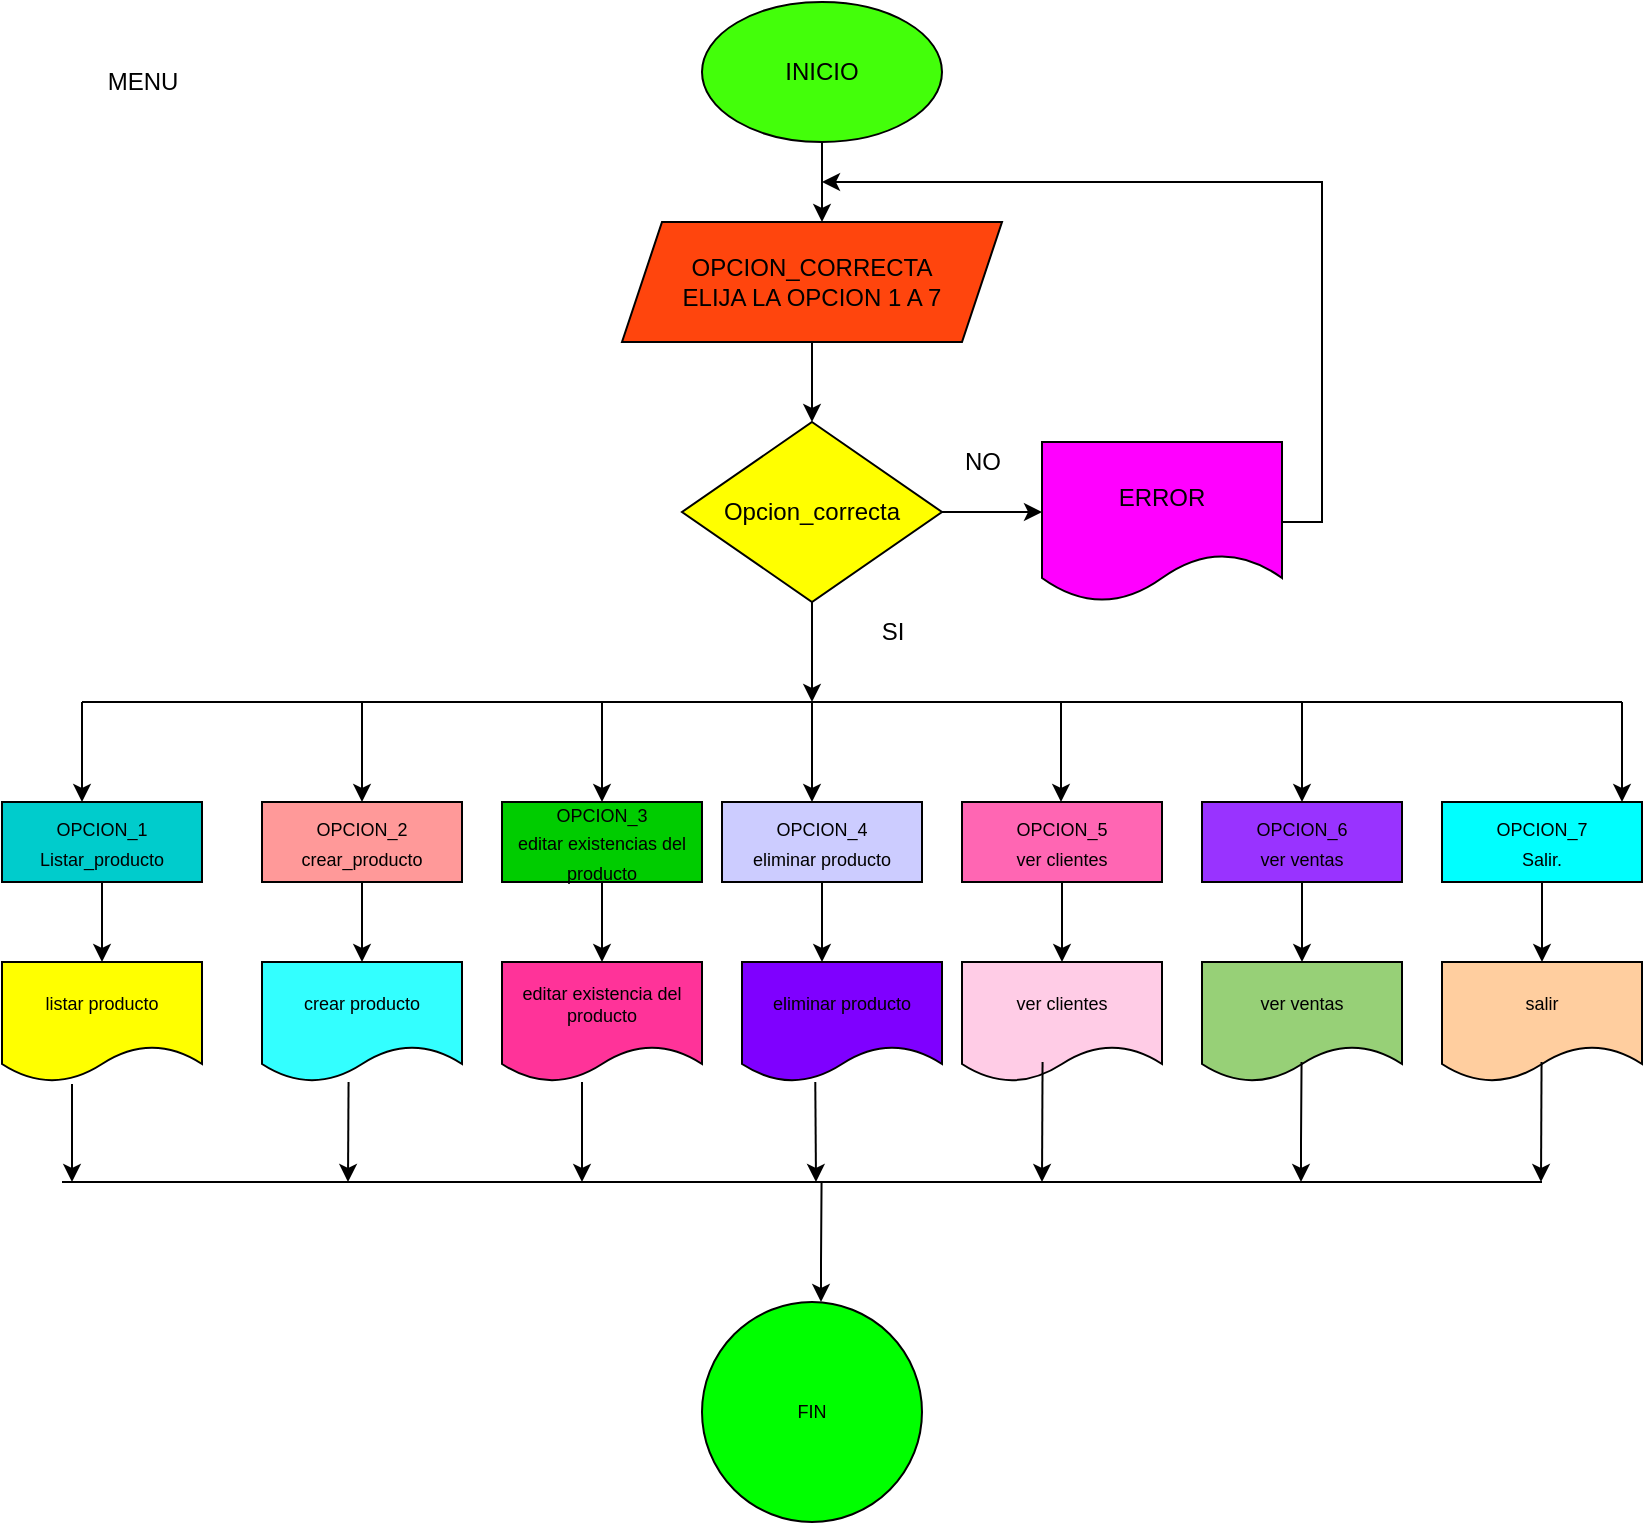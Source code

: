 <mxfile version="20.8.16" type="device" pages="8"><diagram id="LbHlEZBtwH8_RAiGAaqd" name="Página-3"><mxGraphModel dx="1915" dy="516" grid="1" gridSize="10" guides="1" tooltips="1" connect="1" arrows="1" fold="1" page="1" pageScale="1" pageWidth="827" pageHeight="1169" math="0" shadow="0"><root><mxCell id="0"/><mxCell id="1" parent="0"/><mxCell id="P1AT0UrP4-ylRvWypUMH-1" style="edgeStyle=orthogonalEdgeStyle;rounded=0;orthogonalLoop=1;jettySize=auto;html=1;exitX=0.5;exitY=1;exitDx=0;exitDy=0;" parent="1" source="P1AT0UrP4-ylRvWypUMH-2" edge="1"><mxGeometry relative="1" as="geometry"><mxPoint x="390" y="120" as="targetPoint"/></mxGeometry></mxCell><mxCell id="P1AT0UrP4-ylRvWypUMH-2" value="INICIO" style="ellipse;whiteSpace=wrap;html=1;fillColor=#43FF0A;" parent="1" vertex="1"><mxGeometry x="330" y="10" width="120" height="70" as="geometry"/></mxCell><mxCell id="P1AT0UrP4-ylRvWypUMH-3" style="edgeStyle=orthogonalEdgeStyle;rounded=0;orthogonalLoop=1;jettySize=auto;html=1;exitX=0.5;exitY=1;exitDx=0;exitDy=0;" parent="1" source="P1AT0UrP4-ylRvWypUMH-4" edge="1"><mxGeometry relative="1" as="geometry"><mxPoint x="385" y="220" as="targetPoint"/></mxGeometry></mxCell><mxCell id="P1AT0UrP4-ylRvWypUMH-4" value="OPCION_CORRECTA&lt;br&gt;ELIJA LA OPCION 1 A 7" style="shape=parallelogram;perimeter=parallelogramPerimeter;whiteSpace=wrap;html=1;fixedSize=1;fillColor=#FF450D;" parent="1" vertex="1"><mxGeometry x="290" y="120" width="190" height="60" as="geometry"/></mxCell><mxCell id="P1AT0UrP4-ylRvWypUMH-5" style="edgeStyle=orthogonalEdgeStyle;rounded=0;orthogonalLoop=1;jettySize=auto;html=1;exitX=1;exitY=0.5;exitDx=0;exitDy=0;" parent="1" source="P1AT0UrP4-ylRvWypUMH-7" edge="1"><mxGeometry relative="1" as="geometry"><mxPoint x="500" y="265" as="targetPoint"/></mxGeometry></mxCell><mxCell id="P1AT0UrP4-ylRvWypUMH-6" style="edgeStyle=orthogonalEdgeStyle;rounded=0;orthogonalLoop=1;jettySize=auto;html=1;exitX=0.5;exitY=1;exitDx=0;exitDy=0;" parent="1" source="P1AT0UrP4-ylRvWypUMH-7" edge="1"><mxGeometry relative="1" as="geometry"><mxPoint x="385" y="360" as="targetPoint"/></mxGeometry></mxCell><mxCell id="P1AT0UrP4-ylRvWypUMH-7" value="Opcion_correcta" style="rhombus;whiteSpace=wrap;html=1;fillColor=#FFFF00;" parent="1" vertex="1"><mxGeometry x="320" y="220" width="130" height="90" as="geometry"/></mxCell><mxCell id="P1AT0UrP4-ylRvWypUMH-8" value="" style="endArrow=none;html=1;rounded=0;" parent="1" edge="1"><mxGeometry width="50" height="50" relative="1" as="geometry"><mxPoint x="20" y="360" as="sourcePoint"/><mxPoint x="790" y="360" as="targetPoint"/><Array as="points"><mxPoint x="390" y="360"/></Array></mxGeometry></mxCell><mxCell id="P1AT0UrP4-ylRvWypUMH-9" value="NO" style="text;html=1;align=center;verticalAlign=middle;resizable=0;points=[];autosize=1;strokeColor=none;fillColor=none;" parent="1" vertex="1"><mxGeometry x="450" y="225" width="40" height="30" as="geometry"/></mxCell><mxCell id="P1AT0UrP4-ylRvWypUMH-10" value="SI" style="text;html=1;align=center;verticalAlign=middle;resizable=0;points=[];autosize=1;strokeColor=none;fillColor=none;" parent="1" vertex="1"><mxGeometry x="410" y="310" width="30" height="30" as="geometry"/></mxCell><mxCell id="P1AT0UrP4-ylRvWypUMH-11" style="edgeStyle=orthogonalEdgeStyle;rounded=0;orthogonalLoop=1;jettySize=auto;html=1;exitX=1;exitY=0.5;exitDx=0;exitDy=0;fontSize=9;" parent="1" source="P1AT0UrP4-ylRvWypUMH-12" edge="1"><mxGeometry relative="1" as="geometry"><mxPoint x="390" y="100" as="targetPoint"/><Array as="points"><mxPoint x="640" y="270"/><mxPoint x="640" y="100"/><mxPoint x="400" y="100"/></Array></mxGeometry></mxCell><mxCell id="P1AT0UrP4-ylRvWypUMH-12" value="ERROR" style="shape=document;whiteSpace=wrap;html=1;boundedLbl=1;fillColor=#FF00FF;" parent="1" vertex="1"><mxGeometry x="500" y="230" width="120" height="80" as="geometry"/></mxCell><mxCell id="P1AT0UrP4-ylRvWypUMH-13" value="" style="endArrow=classic;html=1;rounded=0;" parent="1" edge="1"><mxGeometry width="50" height="50" relative="1" as="geometry"><mxPoint x="20" y="360" as="sourcePoint"/><mxPoint x="20" y="410" as="targetPoint"/></mxGeometry></mxCell><mxCell id="P1AT0UrP4-ylRvWypUMH-14" value="" style="endArrow=classic;html=1;rounded=0;" parent="1" edge="1"><mxGeometry width="50" height="50" relative="1" as="geometry"><mxPoint x="160" y="360" as="sourcePoint"/><mxPoint x="160" y="410" as="targetPoint"/></mxGeometry></mxCell><mxCell id="P1AT0UrP4-ylRvWypUMH-15" value="" style="endArrow=classic;html=1;rounded=0;" parent="1" edge="1"><mxGeometry width="50" height="50" relative="1" as="geometry"><mxPoint x="280" y="360" as="sourcePoint"/><mxPoint x="280" y="410" as="targetPoint"/></mxGeometry></mxCell><mxCell id="P1AT0UrP4-ylRvWypUMH-16" value="" style="endArrow=classic;html=1;rounded=0;" parent="1" edge="1"><mxGeometry width="50" height="50" relative="1" as="geometry"><mxPoint x="385" y="360" as="sourcePoint"/><mxPoint x="385" y="410" as="targetPoint"/></mxGeometry></mxCell><mxCell id="P1AT0UrP4-ylRvWypUMH-17" value="" style="endArrow=classic;html=1;rounded=0;" parent="1" edge="1"><mxGeometry width="50" height="50" relative="1" as="geometry"><mxPoint x="509.5" y="360" as="sourcePoint"/><mxPoint x="509.5" y="410" as="targetPoint"/></mxGeometry></mxCell><mxCell id="P1AT0UrP4-ylRvWypUMH-18" value="" style="endArrow=classic;html=1;rounded=0;" parent="1" target="P1AT0UrP4-ylRvWypUMH-20" edge="1"><mxGeometry width="50" height="50" relative="1" as="geometry"><mxPoint x="630" y="360" as="sourcePoint"/><mxPoint x="680" y="410" as="targetPoint"/></mxGeometry></mxCell><mxCell id="P1AT0UrP4-ylRvWypUMH-19" style="edgeStyle=orthogonalEdgeStyle;rounded=0;orthogonalLoop=1;jettySize=auto;html=1;exitX=0.5;exitY=1;exitDx=0;exitDy=0;" parent="1" source="P1AT0UrP4-ylRvWypUMH-20" edge="1"><mxGeometry relative="1" as="geometry"><mxPoint x="630" y="490" as="targetPoint"/></mxGeometry></mxCell><mxCell id="P1AT0UrP4-ylRvWypUMH-20" value="&lt;font style=&quot;font-size: 9px;&quot;&gt;OPCION_6&lt;br&gt;ver ventas&lt;/font&gt;" style="rounded=0;whiteSpace=wrap;html=1;fillColor=#9933FF;" parent="1" vertex="1"><mxGeometry x="580" y="410" width="100" height="40" as="geometry"/></mxCell><mxCell id="P1AT0UrP4-ylRvWypUMH-21" style="edgeStyle=orthogonalEdgeStyle;rounded=0;orthogonalLoop=1;jettySize=auto;html=1;exitX=0.5;exitY=1;exitDx=0;exitDy=0;fontSize=9;" parent="1" source="P1AT0UrP4-ylRvWypUMH-22" edge="1"><mxGeometry relative="1" as="geometry"><mxPoint x="510" y="490" as="targetPoint"/></mxGeometry></mxCell><mxCell id="P1AT0UrP4-ylRvWypUMH-22" value="&lt;font style=&quot;font-size: 9px;&quot;&gt;OPCION_5&lt;br&gt;ver clientes&lt;/font&gt;" style="rounded=0;whiteSpace=wrap;html=1;fillColor=#FF66B3;" parent="1" vertex="1"><mxGeometry x="460" y="410" width="100" height="40" as="geometry"/></mxCell><mxCell id="P1AT0UrP4-ylRvWypUMH-23" style="edgeStyle=orthogonalEdgeStyle;rounded=0;orthogonalLoop=1;jettySize=auto;html=1;exitX=0.5;exitY=1;exitDx=0;exitDy=0;" parent="1" source="P1AT0UrP4-ylRvWypUMH-24" edge="1"><mxGeometry relative="1" as="geometry"><mxPoint x="390" y="490" as="targetPoint"/></mxGeometry></mxCell><mxCell id="P1AT0UrP4-ylRvWypUMH-24" value="&lt;font style=&quot;font-size: 9px;&quot;&gt;OPCION_4&lt;br&gt;eliminar producto&lt;/font&gt;" style="rounded=0;whiteSpace=wrap;html=1;fillColor=#CCCCFF;" parent="1" vertex="1"><mxGeometry x="340" y="410" width="100" height="40" as="geometry"/></mxCell><mxCell id="P1AT0UrP4-ylRvWypUMH-25" style="edgeStyle=orthogonalEdgeStyle;rounded=0;orthogonalLoop=1;jettySize=auto;html=1;exitX=0.5;exitY=1;exitDx=0;exitDy=0;fontSize=9;" parent="1" source="P1AT0UrP4-ylRvWypUMH-26" edge="1"><mxGeometry relative="1" as="geometry"><mxPoint x="280" y="490" as="targetPoint"/></mxGeometry></mxCell><mxCell id="P1AT0UrP4-ylRvWypUMH-26" value="&lt;font style=&quot;font-size: 9px;&quot;&gt;OPCION_3&lt;br&gt;editar existencias del producto&lt;br&gt;&lt;/font&gt;" style="rounded=0;whiteSpace=wrap;html=1;fillColor=#00CC00;" parent="1" vertex="1"><mxGeometry x="230" y="410" width="100" height="40" as="geometry"/></mxCell><mxCell id="P1AT0UrP4-ylRvWypUMH-27" style="edgeStyle=orthogonalEdgeStyle;rounded=0;orthogonalLoop=1;jettySize=auto;html=1;exitX=0.5;exitY=1;exitDx=0;exitDy=0;fontSize=9;" parent="1" source="P1AT0UrP4-ylRvWypUMH-28" edge="1"><mxGeometry relative="1" as="geometry"><mxPoint x="160" y="490" as="targetPoint"/></mxGeometry></mxCell><mxCell id="P1AT0UrP4-ylRvWypUMH-28" value="&lt;font style=&quot;font-size: 9px;&quot;&gt;OPCION_2&lt;br&gt;crear_producto&lt;/font&gt;" style="rounded=0;whiteSpace=wrap;html=1;fillColor=#FF9999;" parent="1" vertex="1"><mxGeometry x="110" y="410" width="100" height="40" as="geometry"/></mxCell><mxCell id="P1AT0UrP4-ylRvWypUMH-29" style="edgeStyle=orthogonalEdgeStyle;rounded=0;orthogonalLoop=1;jettySize=auto;html=1;exitX=0.5;exitY=1;exitDx=0;exitDy=0;fontSize=9;" parent="1" source="P1AT0UrP4-ylRvWypUMH-30" edge="1"><mxGeometry relative="1" as="geometry"><mxPoint x="30" y="490" as="targetPoint"/></mxGeometry></mxCell><mxCell id="P1AT0UrP4-ylRvWypUMH-30" value="&lt;font style=&quot;font-size: 9px;&quot;&gt;OPCION_1&lt;br&gt;Listar_producto&lt;/font&gt;" style="rounded=0;whiteSpace=wrap;html=1;fillColor=#00CCCC;" parent="1" vertex="1"><mxGeometry x="-20" y="410" width="100" height="40" as="geometry"/></mxCell><mxCell id="P1AT0UrP4-ylRvWypUMH-31" value="" style="endArrow=classic;html=1;rounded=0;" parent="1" edge="1"><mxGeometry width="50" height="50" relative="1" as="geometry"><mxPoint x="790" y="360" as="sourcePoint"/><mxPoint x="790" y="410" as="targetPoint"/></mxGeometry></mxCell><mxCell id="P1AT0UrP4-ylRvWypUMH-32" style="edgeStyle=orthogonalEdgeStyle;rounded=0;orthogonalLoop=1;jettySize=auto;html=1;exitX=0.5;exitY=1;exitDx=0;exitDy=0;fontSize=9;" parent="1" source="P1AT0UrP4-ylRvWypUMH-33" edge="1"><mxGeometry relative="1" as="geometry"><mxPoint x="750" y="490" as="targetPoint"/></mxGeometry></mxCell><mxCell id="P1AT0UrP4-ylRvWypUMH-33" value="&lt;font style=&quot;font-size: 9px;&quot;&gt;OPCION_7&lt;br&gt;Salir.&lt;br&gt;&lt;/font&gt;" style="rounded=0;whiteSpace=wrap;html=1;fillColor=#00FFFF;" parent="1" vertex="1"><mxGeometry x="700" y="410" width="100" height="40" as="geometry"/></mxCell><mxCell id="P1AT0UrP4-ylRvWypUMH-34" value="listar producto" style="shape=document;whiteSpace=wrap;html=1;boundedLbl=1;fontSize=9;fillColor=#FFFF00;" parent="1" vertex="1"><mxGeometry x="-20" y="490" width="100" height="60" as="geometry"/></mxCell><mxCell id="P1AT0UrP4-ylRvWypUMH-35" value="editar existencia del producto" style="shape=document;whiteSpace=wrap;html=1;boundedLbl=1;fontSize=9;fillColor=#FF3399;" parent="1" vertex="1"><mxGeometry x="230" y="490" width="100" height="60" as="geometry"/></mxCell><mxCell id="P1AT0UrP4-ylRvWypUMH-36" value="eliminar producto" style="shape=document;whiteSpace=wrap;html=1;boundedLbl=1;fontSize=9;fillColor=#7F00FF;" parent="1" vertex="1"><mxGeometry x="350" y="490" width="100" height="60" as="geometry"/></mxCell><mxCell id="P1AT0UrP4-ylRvWypUMH-37" value="ver clientes" style="shape=document;whiteSpace=wrap;html=1;boundedLbl=1;fontSize=9;fillColor=#FFCCE6;" parent="1" vertex="1"><mxGeometry x="460" y="490" width="100" height="60" as="geometry"/></mxCell><mxCell id="P1AT0UrP4-ylRvWypUMH-38" value="ver ventas" style="shape=document;whiteSpace=wrap;html=1;boundedLbl=1;fontSize=9;fillColor=#97D077;" parent="1" vertex="1"><mxGeometry x="580" y="490" width="100" height="60" as="geometry"/></mxCell><mxCell id="P1AT0UrP4-ylRvWypUMH-39" value="salir" style="shape=document;whiteSpace=wrap;html=1;boundedLbl=1;fontSize=9;fillColor=#FFCE9F;" parent="1" vertex="1"><mxGeometry x="700" y="490" width="100" height="60" as="geometry"/></mxCell><mxCell id="P1AT0UrP4-ylRvWypUMH-40" value="crear producto" style="shape=document;whiteSpace=wrap;html=1;boundedLbl=1;fontSize=9;fillColor=#33FFFF;" parent="1" vertex="1"><mxGeometry x="110" y="490" width="100" height="60" as="geometry"/></mxCell><mxCell id="P1AT0UrP4-ylRvWypUMH-41" value="FIN" style="ellipse;whiteSpace=wrap;html=1;aspect=fixed;fontSize=9;fillColor=#00FF00;" parent="1" vertex="1"><mxGeometry x="330" y="660" width="110" height="110" as="geometry"/></mxCell><mxCell id="P1AT0UrP4-ylRvWypUMH-42" value="" style="endArrow=classic;html=1;rounded=0;fontSize=9;exitX=0.35;exitY=1.017;exitDx=0;exitDy=0;exitPerimeter=0;" parent="1" source="P1AT0UrP4-ylRvWypUMH-34" edge="1"><mxGeometry width="50" height="50" relative="1" as="geometry"><mxPoint x="20" y="560" as="sourcePoint"/><mxPoint x="15" y="600" as="targetPoint"/></mxGeometry></mxCell><mxCell id="P1AT0UrP4-ylRvWypUMH-43" value="" style="endArrow=classic;html=1;rounded=0;fontSize=9;exitX=0.35;exitY=1.017;exitDx=0;exitDy=0;exitPerimeter=0;" parent="1" edge="1"><mxGeometry width="50" height="50" relative="1" as="geometry"><mxPoint x="153.28" y="550" as="sourcePoint"/><mxPoint x="153" y="600" as="targetPoint"/></mxGeometry></mxCell><mxCell id="P1AT0UrP4-ylRvWypUMH-44" value="" style="endArrow=classic;html=1;rounded=0;fontSize=9;exitX=0.35;exitY=1.017;exitDx=0;exitDy=0;exitPerimeter=0;" parent="1" edge="1"><mxGeometry width="50" height="50" relative="1" as="geometry"><mxPoint x="270" y="550" as="sourcePoint"/><mxPoint x="270" y="600" as="targetPoint"/></mxGeometry></mxCell><mxCell id="P1AT0UrP4-ylRvWypUMH-45" value="" style="endArrow=classic;html=1;rounded=0;fontSize=9;exitX=0.35;exitY=1.017;exitDx=0;exitDy=0;exitPerimeter=0;" parent="1" edge="1"><mxGeometry width="50" height="50" relative="1" as="geometry"><mxPoint x="386.64" y="550" as="sourcePoint"/><mxPoint x="387" y="600" as="targetPoint"/></mxGeometry></mxCell><mxCell id="P1AT0UrP4-ylRvWypUMH-46" value="" style="endArrow=classic;html=1;rounded=0;fontSize=9;exitX=0.35;exitY=1.017;exitDx=0;exitDy=0;exitPerimeter=0;" parent="1" edge="1"><mxGeometry width="50" height="50" relative="1" as="geometry"><mxPoint x="500.28" y="540" as="sourcePoint"/><mxPoint x="500" y="600" as="targetPoint"/></mxGeometry></mxCell><mxCell id="P1AT0UrP4-ylRvWypUMH-47" value="" style="endArrow=classic;html=1;rounded=0;fontSize=9;exitX=0.35;exitY=1.017;exitDx=0;exitDy=0;exitPerimeter=0;" parent="1" edge="1"><mxGeometry width="50" height="50" relative="1" as="geometry"><mxPoint x="629.78" y="540" as="sourcePoint"/><mxPoint x="629.5" y="600" as="targetPoint"/><Array as="points"><mxPoint x="629.5" y="580"/></Array></mxGeometry></mxCell><mxCell id="P1AT0UrP4-ylRvWypUMH-48" value="" style="endArrow=classic;html=1;rounded=0;fontSize=9;exitX=0.35;exitY=1.017;exitDx=0;exitDy=0;exitPerimeter=0;" parent="1" edge="1"><mxGeometry width="50" height="50" relative="1" as="geometry"><mxPoint x="749.78" y="540" as="sourcePoint"/><mxPoint x="749.5" y="600" as="targetPoint"/></mxGeometry></mxCell><mxCell id="P1AT0UrP4-ylRvWypUMH-49" value="" style="endArrow=none;html=1;rounded=0;fontSize=9;" parent="1" edge="1"><mxGeometry width="50" height="50" relative="1" as="geometry"><mxPoint x="10" y="600" as="sourcePoint"/><mxPoint x="750" y="600" as="targetPoint"/></mxGeometry></mxCell><mxCell id="P1AT0UrP4-ylRvWypUMH-50" value="" style="endArrow=classic;html=1;rounded=0;fontSize=9;exitX=0.35;exitY=1.017;exitDx=0;exitDy=0;exitPerimeter=0;" parent="1" edge="1"><mxGeometry width="50" height="50" relative="1" as="geometry"><mxPoint x="389.78" y="600" as="sourcePoint"/><mxPoint x="389.5" y="660" as="targetPoint"/><Array as="points"><mxPoint x="389.5" y="640"/></Array></mxGeometry></mxCell><mxCell id="V0jxSIjXAsdDGU7VMSTZ-1" value="MENU" style="text;html=1;align=center;verticalAlign=middle;resizable=0;points=[];autosize=1;strokeColor=none;fillColor=none;" parent="1" vertex="1"><mxGeometry x="20" y="35" width="60" height="30" as="geometry"/></mxCell></root></mxGraphModel></diagram><diagram id="8XzjMgHBUEGSvEyw0bgQ" name="Página-2"><mxGraphModel dx="1088" dy="516" grid="1" gridSize="10" guides="1" tooltips="1" connect="1" arrows="1" fold="1" page="1" pageScale="1" pageWidth="827" pageHeight="1169" math="0" shadow="0"><root><mxCell id="0"/><mxCell id="1" parent="0"/><mxCell id="38AvfxZDWDHAdpSG2fb8-1" style="edgeStyle=orthogonalEdgeStyle;rounded=0;orthogonalLoop=1;jettySize=auto;html=1;exitX=0.5;exitY=1;exitDx=0;exitDy=0;entryX=0.5;entryY=0;entryDx=0;entryDy=0;" parent="1" source="38AvfxZDWDHAdpSG2fb8-2" target="38AvfxZDWDHAdpSG2fb8-4" edge="1"><mxGeometry relative="1" as="geometry"/></mxCell><mxCell id="38AvfxZDWDHAdpSG2fb8-2" value="INICIAR" style="ellipse;whiteSpace=wrap;html=1;fillColor=#B5739D;" parent="1" vertex="1"><mxGeometry x="340" y="40" width="120" height="80" as="geometry"/></mxCell><mxCell id="38AvfxZDWDHAdpSG2fb8-3" style="edgeStyle=orthogonalEdgeStyle;rounded=0;orthogonalLoop=1;jettySize=auto;html=1;exitX=0.5;exitY=1;exitDx=0;exitDy=0;entryX=0.5;entryY=0;entryDx=0;entryDy=0;" parent="1" source="38AvfxZDWDHAdpSG2fb8-4" target="38AvfxZDWDHAdpSG2fb8-7" edge="1"><mxGeometry relative="1" as="geometry"/></mxCell><mxCell id="38AvfxZDWDHAdpSG2fb8-4" value="OPCION 1" style="rounded=0;whiteSpace=wrap;html=1;fillColor=#FFFF00;" parent="1" vertex="1"><mxGeometry x="340" y="160" width="120" height="60" as="geometry"/></mxCell><mxCell id="38AvfxZDWDHAdpSG2fb8-5" style="edgeStyle=orthogonalEdgeStyle;rounded=0;orthogonalLoop=1;jettySize=auto;html=1;exitX=0.5;exitY=1;exitDx=0;exitDy=0;entryX=0.5;entryY=0;entryDx=0;entryDy=0;" parent="1" source="38AvfxZDWDHAdpSG2fb8-7" target="38AvfxZDWDHAdpSG2fb8-8" edge="1"><mxGeometry relative="1" as="geometry"/></mxCell><mxCell id="38AvfxZDWDHAdpSG2fb8-6" style="edgeStyle=orthogonalEdgeStyle;rounded=0;orthogonalLoop=1;jettySize=auto;html=1;exitX=1;exitY=0.5;exitDx=0;exitDy=0;entryX=0;entryY=0.5;entryDx=0;entryDy=0;" parent="1" source="38AvfxZDWDHAdpSG2fb8-7" target="38AvfxZDWDHAdpSG2fb8-10" edge="1"><mxGeometry relative="1" as="geometry"/></mxCell><mxCell id="38AvfxZDWDHAdpSG2fb8-7" value="LISTAR PRODUCTO&lt;br&gt;" style="rhombus;whiteSpace=wrap;html=1;fillColor=#FFCCCC;" parent="1" vertex="1"><mxGeometry x="341" y="250" width="120" height="100" as="geometry"/></mxCell><mxCell id="38AvfxZDWDHAdpSG2fb8-8" value="MUESTRA LOS PRODUCTOS" style="shape=document;whiteSpace=wrap;html=1;boundedLbl=1;fillColor=#00FF00;" parent="1" vertex="1"><mxGeometry x="340" y="380" width="120" height="80" as="geometry"/></mxCell><mxCell id="38AvfxZDWDHAdpSG2fb8-9" style="edgeStyle=orthogonalEdgeStyle;rounded=0;orthogonalLoop=1;jettySize=auto;html=1;exitX=0.5;exitY=0;exitDx=0;exitDy=0;" parent="1" source="38AvfxZDWDHAdpSG2fb8-10" edge="1"><mxGeometry relative="1" as="geometry"><mxPoint x="400" y="140" as="targetPoint"/><Array as="points"><mxPoint x="560" y="140"/></Array></mxGeometry></mxCell><mxCell id="38AvfxZDWDHAdpSG2fb8-10" value="NO HAY PRODUCTOS" style="shape=document;whiteSpace=wrap;html=1;boundedLbl=1;fillColor=#00FFFF;" parent="1" vertex="1"><mxGeometry x="500" y="260" width="120" height="80" as="geometry"/></mxCell><mxCell id="38AvfxZDWDHAdpSG2fb8-11" value="FIN" style="ellipse;whiteSpace=wrap;html=1;fillColor=#66FF66;" parent="1" vertex="1"><mxGeometry x="340" y="504.5" width="120" height="80" as="geometry"/></mxCell><mxCell id="38AvfxZDWDHAdpSG2fb8-12" value="" style="endArrow=classic;html=1;rounded=0;" parent="1" target="38AvfxZDWDHAdpSG2fb8-11" edge="1"><mxGeometry width="50" height="50" relative="1" as="geometry"><mxPoint x="400" y="450" as="sourcePoint"/><mxPoint x="439" y="440" as="targetPoint"/></mxGeometry></mxCell><mxCell id="38AvfxZDWDHAdpSG2fb8-13" value="NO" style="text;html=1;align=center;verticalAlign=middle;resizable=0;points=[];autosize=1;strokeColor=none;fillColor=none;" parent="1" vertex="1"><mxGeometry x="455" y="260" width="40" height="30" as="geometry"/></mxCell><mxCell id="38AvfxZDWDHAdpSG2fb8-14" value="SI" style="text;html=1;align=center;verticalAlign=middle;resizable=0;points=[];autosize=1;strokeColor=none;fillColor=none;" parent="1" vertex="1"><mxGeometry x="424" y="340" width="30" height="30" as="geometry"/></mxCell><mxCell id="dT2OUfkdyeaSWbXKkNiF-1" value="OPCION 1&amp;nbsp;&lt;br&gt;LISTAR PRODUCTOS" style="text;html=1;align=center;verticalAlign=middle;resizable=0;points=[];autosize=1;strokeColor=none;fillColor=none;" vertex="1" parent="1"><mxGeometry x="90" y="10" width="140" height="40" as="geometry"/></mxCell></root></mxGraphModel></diagram><diagram id="TLSMRet5YAh28NN0jpz-" name="Página-6"><mxGraphModel dx="1088" dy="1685" grid="1" gridSize="10" guides="1" tooltips="1" connect="1" arrows="1" fold="1" page="1" pageScale="1" pageWidth="827" pageHeight="1169" math="0" shadow="0"><root><mxCell id="0"/><mxCell id="1" parent="0"/><mxCell id="rgHg1csQ-oY1FeP_QNFO-1" style="edgeStyle=orthogonalEdgeStyle;rounded=0;orthogonalLoop=1;jettySize=auto;html=1;exitX=0.5;exitY=1;exitDx=0;exitDy=0;" parent="1" source="rgHg1csQ-oY1FeP_QNFO-2" target="rgHg1csQ-oY1FeP_QNFO-4" edge="1"><mxGeometry relative="1" as="geometry"/></mxCell><mxCell id="rgHg1csQ-oY1FeP_QNFO-2" value="INICIAR" style="ellipse;whiteSpace=wrap;html=1;fillColor=#57FF36;" parent="1" vertex="1"><mxGeometry x="350" y="40" width="120" height="80" as="geometry"/></mxCell><mxCell id="rgHg1csQ-oY1FeP_QNFO-3" value="" style="edgeStyle=orthogonalEdgeStyle;rounded=0;orthogonalLoop=1;jettySize=auto;html=1;" parent="1" source="rgHg1csQ-oY1FeP_QNFO-4" target="rgHg1csQ-oY1FeP_QNFO-7" edge="1"><mxGeometry relative="1" as="geometry"/></mxCell><mxCell id="rgHg1csQ-oY1FeP_QNFO-4" value="VARIABLES&lt;br&gt;(Nombre producto, id)" style="rounded=0;whiteSpace=wrap;html=1;fillColor=#CCCC00;" parent="1" vertex="1"><mxGeometry x="350" y="160" width="120" height="60" as="geometry"/></mxCell><mxCell id="rgHg1csQ-oY1FeP_QNFO-5" style="edgeStyle=orthogonalEdgeStyle;rounded=0;orthogonalLoop=1;jettySize=auto;html=1;exitX=0.5;exitY=1;exitDx=0;exitDy=0;entryX=0.5;entryY=0;entryDx=0;entryDy=0;" parent="1" source="rgHg1csQ-oY1FeP_QNFO-7" target="rgHg1csQ-oY1FeP_QNFO-9" edge="1"><mxGeometry relative="1" as="geometry"/></mxCell><mxCell id="rgHg1csQ-oY1FeP_QNFO-6" value="" style="edgeStyle=orthogonalEdgeStyle;rounded=0;orthogonalLoop=1;jettySize=auto;html=1;" parent="1" source="rgHg1csQ-oY1FeP_QNFO-7" target="rgHg1csQ-oY1FeP_QNFO-9" edge="1"><mxGeometry relative="1" as="geometry"/></mxCell><mxCell id="rgHg1csQ-oY1FeP_QNFO-7" value="ingresar&lt;br&gt;(nombre product, id)" style="rounded=0;whiteSpace=wrap;html=1;fillColor=#FFFF33;" parent="1" vertex="1"><mxGeometry x="350" y="250" width="120" height="60" as="geometry"/></mxCell><mxCell id="rgHg1csQ-oY1FeP_QNFO-8" style="edgeStyle=orthogonalEdgeStyle;rounded=0;orthogonalLoop=1;jettySize=auto;html=1;exitX=0.5;exitY=1;exitDx=0;exitDy=0;" parent="1" source="rgHg1csQ-oY1FeP_QNFO-9" target="rgHg1csQ-oY1FeP_QNFO-12" edge="1"><mxGeometry relative="1" as="geometry"/></mxCell><mxCell id="rgHg1csQ-oY1FeP_QNFO-9" value="crear&amp;nbsp;&lt;br&gt;(nombre producto, id)" style="rounded=0;whiteSpace=wrap;html=1;fillColor=#00CCCC;" parent="1" vertex="1"><mxGeometry x="350" y="340" width="120" height="60" as="geometry"/></mxCell><mxCell id="rgHg1csQ-oY1FeP_QNFO-10" style="edgeStyle=orthogonalEdgeStyle;rounded=0;orthogonalLoop=1;jettySize=auto;html=1;exitX=1;exitY=0.5;exitDx=0;exitDy=0;entryX=0;entryY=0.5;entryDx=0;entryDy=0;" parent="1" source="rgHg1csQ-oY1FeP_QNFO-12" target="rgHg1csQ-oY1FeP_QNFO-13" edge="1"><mxGeometry relative="1" as="geometry"/></mxCell><mxCell id="rgHg1csQ-oY1FeP_QNFO-11" style="edgeStyle=orthogonalEdgeStyle;rounded=0;orthogonalLoop=1;jettySize=auto;html=1;exitX=0.5;exitY=1;exitDx=0;exitDy=0;" parent="1" source="rgHg1csQ-oY1FeP_QNFO-12" target="rgHg1csQ-oY1FeP_QNFO-14" edge="1"><mxGeometry relative="1" as="geometry"/></mxCell><mxCell id="rgHg1csQ-oY1FeP_QNFO-12" value="crear&lt;br&gt;tiene todod los datos&amp;nbsp;" style="rhombus;whiteSpace=wrap;html=1;fillColor=#6666FF;" parent="1" vertex="1"><mxGeometry x="360" y="430" width="100" height="90" as="geometry"/></mxCell><mxCell id="rgHg1csQ-oY1FeP_QNFO-13" value="OCURRIO UN ERROR" style="shape=document;whiteSpace=wrap;html=1;boundedLbl=1;fillColor=#FF6666;" parent="1" vertex="1"><mxGeometry x="510" y="435" width="120" height="80" as="geometry"/></mxCell><mxCell id="rgHg1csQ-oY1FeP_QNFO-14" value="Guardado correctamente" style="shape=document;whiteSpace=wrap;html=1;boundedLbl=1;fillColor=#FF0080;" parent="1" vertex="1"><mxGeometry x="350" y="550" width="120" height="80" as="geometry"/></mxCell><mxCell id="rgHg1csQ-oY1FeP_QNFO-15" value="FIN" style="ellipse;whiteSpace=wrap;html=1;fillColor=#FFFF00;" parent="1" vertex="1"><mxGeometry x="360" y="770" width="120" height="80" as="geometry"/></mxCell><mxCell id="rgHg1csQ-oY1FeP_QNFO-16" value="NO" style="text;html=1;align=center;verticalAlign=middle;resizable=0;points=[];autosize=1;strokeColor=none;fillColor=none;" parent="1" vertex="1"><mxGeometry x="455" y="435" width="40" height="30" as="geometry"/></mxCell><mxCell id="rgHg1csQ-oY1FeP_QNFO-17" value="SI" style="text;html=1;align=center;verticalAlign=middle;resizable=0;points=[];autosize=1;strokeColor=none;fillColor=none;" parent="1" vertex="1"><mxGeometry x="425" y="515" width="30" height="30" as="geometry"/></mxCell><mxCell id="rgHg1csQ-oY1FeP_QNFO-18" value="" style="endArrow=classic;html=1;rounded=0;exitX=0.5;exitY=0.75;exitDx=0;exitDy=0;exitPerimeter=0;" parent="1" source="rgHg1csQ-oY1FeP_QNFO-14" edge="1"><mxGeometry width="50" height="50" relative="1" as="geometry"><mxPoint x="390" y="760" as="sourcePoint"/><mxPoint x="410" y="670" as="targetPoint"/></mxGeometry></mxCell><mxCell id="rgHg1csQ-oY1FeP_QNFO-19" value="" style="endArrow=none;html=1;rounded=0;" parent="1" edge="1"><mxGeometry width="50" height="50" relative="1" as="geometry"><mxPoint x="200" y="670" as="sourcePoint"/><mxPoint x="580" y="670" as="targetPoint"/></mxGeometry></mxCell><mxCell id="rgHg1csQ-oY1FeP_QNFO-20" style="edgeStyle=orthogonalEdgeStyle;rounded=0;orthogonalLoop=1;jettySize=auto;html=1;exitX=0.5;exitY=0;exitDx=0;exitDy=0;" parent="1" source="rgHg1csQ-oY1FeP_QNFO-21" edge="1"><mxGeometry relative="1" as="geometry"><mxPoint x="200" y="670" as="targetPoint"/></mxGeometry></mxCell><mxCell id="rgHg1csQ-oY1FeP_QNFO-21" value="regresar a inicio" style="rounded=0;whiteSpace=wrap;html=1;fillColor=#FFE6CC;" parent="1" vertex="1"><mxGeometry x="140" y="700" width="120" height="60" as="geometry"/></mxCell><mxCell id="rgHg1csQ-oY1FeP_QNFO-22" value="" style="endArrow=none;html=1;rounded=0;" parent="1" edge="1"><mxGeometry width="50" height="50" relative="1" as="geometry"><mxPoint x="200" y="670" as="sourcePoint"/><mxPoint x="200" y="140" as="targetPoint"/></mxGeometry></mxCell><mxCell id="rgHg1csQ-oY1FeP_QNFO-23" value="" style="endArrow=classic;html=1;rounded=0;" parent="1" edge="1"><mxGeometry width="50" height="50" relative="1" as="geometry"><mxPoint x="200" y="140" as="sourcePoint"/><mxPoint x="410" y="140" as="targetPoint"/></mxGeometry></mxCell><mxCell id="rgHg1csQ-oY1FeP_QNFO-24" value="" style="endArrow=none;html=1;rounded=0;" parent="1" edge="1"><mxGeometry width="50" height="50" relative="1" as="geometry"><mxPoint x="580" y="800" as="sourcePoint"/><mxPoint x="580" y="670" as="targetPoint"/></mxGeometry></mxCell><mxCell id="rgHg1csQ-oY1FeP_QNFO-25" value="" style="endArrow=classic;html=1;rounded=0;entryX=1.017;entryY=0.388;entryDx=0;entryDy=0;entryPerimeter=0;" parent="1" target="rgHg1csQ-oY1FeP_QNFO-15" edge="1"><mxGeometry width="50" height="50" relative="1" as="geometry"><mxPoint x="580" y="800" as="sourcePoint"/><mxPoint x="630" y="750" as="targetPoint"/><Array as="points"/></mxGeometry></mxCell><mxCell id="FKhro0mjUHh-xFqCzhXj-1" value="OPCION 2&amp;nbsp;&lt;br&gt;CREAR PRODUCTO" style="text;html=1;align=center;verticalAlign=middle;resizable=0;points=[];autosize=1;strokeColor=none;fillColor=none;" vertex="1" parent="1"><mxGeometry x="20" y="-10" width="140" height="40" as="geometry"/></mxCell></root></mxGraphModel></diagram><diagram id="h1LJq2p1YY24vCk4D6YY" name="Página-5"><mxGraphModel dx="1915" dy="516" grid="1" gridSize="10" guides="1" tooltips="1" connect="1" arrows="1" fold="1" page="1" pageScale="1" pageWidth="827" pageHeight="1169" math="0" shadow="0"><root><mxCell id="0"/><mxCell id="1" parent="0"/><mxCell id="qZrzjhzRgvaTks4OILYH-1" style="edgeStyle=orthogonalEdgeStyle;rounded=0;orthogonalLoop=1;jettySize=auto;html=1;exitX=0.5;exitY=1;exitDx=0;exitDy=0;" parent="1" source="qZrzjhzRgvaTks4OILYH-2" target="qZrzjhzRgvaTks4OILYH-4" edge="1"><mxGeometry relative="1" as="geometry"/></mxCell><mxCell id="qZrzjhzRgvaTks4OILYH-2" value="INICIO" style="ellipse;whiteSpace=wrap;html=1;fillColor=#FF99CC;" parent="1" vertex="1"><mxGeometry x="360" y="30" width="120" height="80" as="geometry"/></mxCell><mxCell id="qZrzjhzRgvaTks4OILYH-3" style="edgeStyle=orthogonalEdgeStyle;rounded=0;orthogonalLoop=1;jettySize=auto;html=1;exitX=0.5;exitY=1;exitDx=0;exitDy=0;entryX=0.5;entryY=0;entryDx=0;entryDy=0;" parent="1" source="qZrzjhzRgvaTks4OILYH-4" target="qZrzjhzRgvaTks4OILYH-6" edge="1"><mxGeometry relative="1" as="geometry"/></mxCell><mxCell id="qZrzjhzRgvaTks4OILYH-4" value="OPCION 3" style="rounded=0;whiteSpace=wrap;html=1;fillColor=#FFFF66;" parent="1" vertex="1"><mxGeometry x="360" y="140" width="120" height="60" as="geometry"/></mxCell><mxCell id="qZrzjhzRgvaTks4OILYH-5" style="edgeStyle=orthogonalEdgeStyle;rounded=0;orthogonalLoop=1;jettySize=auto;html=1;exitX=0.5;exitY=1;exitDx=0;exitDy=0;" parent="1" source="qZrzjhzRgvaTks4OILYH-6" target="qZrzjhzRgvaTks4OILYH-9" edge="1"><mxGeometry relative="1" as="geometry"/></mxCell><mxCell id="qZrzjhzRgvaTks4OILYH-6" value="seleccione el producto a editar" style="rounded=0;whiteSpace=wrap;html=1;fillColor=#00CCCC;" parent="1" vertex="1"><mxGeometry x="360" y="220" width="120" height="60" as="geometry"/></mxCell><mxCell id="qZrzjhzRgvaTks4OILYH-7" style="edgeStyle=orthogonalEdgeStyle;rounded=0;orthogonalLoop=1;jettySize=auto;html=1;exitX=1;exitY=0.5;exitDx=0;exitDy=0;entryX=-0.017;entryY=0.338;entryDx=0;entryDy=0;entryPerimeter=0;" parent="1" source="qZrzjhzRgvaTks4OILYH-9" target="qZrzjhzRgvaTks4OILYH-11" edge="1"><mxGeometry relative="1" as="geometry"><mxPoint x="510" y="355" as="targetPoint"/></mxGeometry></mxCell><mxCell id="qZrzjhzRgvaTks4OILYH-8" style="edgeStyle=orthogonalEdgeStyle;rounded=0;orthogonalLoop=1;jettySize=auto;html=1;exitX=0.5;exitY=1;exitDx=0;exitDy=0;entryX=0.5;entryY=0;entryDx=0;entryDy=0;" parent="1" source="qZrzjhzRgvaTks4OILYH-9" target="qZrzjhzRgvaTks4OILYH-13" edge="1"><mxGeometry relative="1" as="geometry"/></mxCell><mxCell id="qZrzjhzRgvaTks4OILYH-9" value="producto existente" style="rhombus;whiteSpace=wrap;html=1;fillColor=#99FFFF;" parent="1" vertex="1"><mxGeometry x="360" y="310" width="120" height="90" as="geometry"/></mxCell><mxCell id="qZrzjhzRgvaTks4OILYH-10" style="edgeStyle=orthogonalEdgeStyle;rounded=0;orthogonalLoop=1;jettySize=auto;html=1;exitX=1;exitY=0.5;exitDx=0;exitDy=0;" parent="1" source="qZrzjhzRgvaTks4OILYH-11" edge="1"><mxGeometry relative="1" as="geometry"><mxPoint x="420" y="120" as="targetPoint"/><Array as="points"><mxPoint x="680" y="360"/><mxPoint x="680" y="120"/></Array></mxGeometry></mxCell><mxCell id="qZrzjhzRgvaTks4OILYH-11" value="ERROR&amp;nbsp;" style="shape=document;whiteSpace=wrap;html=1;boundedLbl=1;fillColor=#FFFF00;" parent="1" vertex="1"><mxGeometry x="520" y="320" width="120" height="80" as="geometry"/></mxCell><mxCell id="qZrzjhzRgvaTks4OILYH-12" style="edgeStyle=orthogonalEdgeStyle;rounded=0;orthogonalLoop=1;jettySize=auto;html=1;exitX=0.5;exitY=1;exitDx=0;exitDy=0;" parent="1" source="qZrzjhzRgvaTks4OILYH-13" target="qZrzjhzRgvaTks4OILYH-15" edge="1"><mxGeometry relative="1" as="geometry"/></mxCell><mxCell id="qZrzjhzRgvaTks4OILYH-13" value="ingrese el nuevo valor del precio, existencia" style="rounded=0;whiteSpace=wrap;html=1;fillColor=#A9C4EB;" parent="1" vertex="1"><mxGeometry x="360" y="420" width="120" height="60" as="geometry"/></mxCell><mxCell id="qZrzjhzRgvaTks4OILYH-14" style="edgeStyle=orthogonalEdgeStyle;rounded=0;orthogonalLoop=1;jettySize=auto;html=1;exitX=0.5;exitY=1;exitDx=0;exitDy=0;" parent="1" source="qZrzjhzRgvaTks4OILYH-15" target="qZrzjhzRgvaTks4OILYH-18" edge="1"><mxGeometry relative="1" as="geometry"/></mxCell><mxCell id="qZrzjhzRgvaTks4OILYH-15" value="actualizar los datos&amp;nbsp;" style="rounded=0;whiteSpace=wrap;html=1;fillColor=#FF9999;" parent="1" vertex="1"><mxGeometry x="360" y="510" width="120" height="60" as="geometry"/></mxCell><mxCell id="qZrzjhzRgvaTks4OILYH-16" style="edgeStyle=orthogonalEdgeStyle;rounded=0;orthogonalLoop=1;jettySize=auto;html=1;exitX=1;exitY=0.5;exitDx=0;exitDy=0;entryX=0;entryY=0.5;entryDx=0;entryDy=0;" parent="1" source="qZrzjhzRgvaTks4OILYH-18" target="qZrzjhzRgvaTks4OILYH-20" edge="1"><mxGeometry relative="1" as="geometry"/></mxCell><mxCell id="qZrzjhzRgvaTks4OILYH-17" style="edgeStyle=orthogonalEdgeStyle;rounded=0;orthogonalLoop=1;jettySize=auto;html=1;exitX=0.5;exitY=1;exitDx=0;exitDy=0;entryX=0.5;entryY=0;entryDx=0;entryDy=0;" parent="1" source="qZrzjhzRgvaTks4OILYH-18" target="qZrzjhzRgvaTks4OILYH-21" edge="1"><mxGeometry relative="1" as="geometry"/></mxCell><mxCell id="qZrzjhzRgvaTks4OILYH-18" value="guardar&lt;br&gt;existe" style="rhombus;whiteSpace=wrap;html=1;fillColor=#FF9933;" parent="1" vertex="1"><mxGeometry x="360" y="600" width="120" height="80" as="geometry"/></mxCell><mxCell id="qZrzjhzRgvaTks4OILYH-19" style="edgeStyle=orthogonalEdgeStyle;rounded=0;orthogonalLoop=1;jettySize=auto;html=1;exitX=1;exitY=0.5;exitDx=0;exitDy=0;" parent="1" source="qZrzjhzRgvaTks4OILYH-20" edge="1"><mxGeometry relative="1" as="geometry"><mxPoint x="760" y="120" as="targetPoint"/></mxGeometry></mxCell><mxCell id="qZrzjhzRgvaTks4OILYH-20" value="error faltan datos" style="shape=document;whiteSpace=wrap;html=1;boundedLbl=1;fillColor=#66FF66;" parent="1" vertex="1"><mxGeometry x="520" y="600" width="120" height="80" as="geometry"/></mxCell><mxCell id="qZrzjhzRgvaTks4OILYH-21" value="guardado correctamente" style="shape=document;whiteSpace=wrap;html=1;boundedLbl=1;fillColor=#FFB366;" parent="1" vertex="1"><mxGeometry x="360" y="700" width="120" height="80" as="geometry"/></mxCell><mxCell id="qZrzjhzRgvaTks4OILYH-22" value="FIN" style="ellipse;whiteSpace=wrap;html=1;fillColor=#FFB570;" parent="1" vertex="1"><mxGeometry x="360" y="810" width="120" height="80" as="geometry"/></mxCell><mxCell id="qZrzjhzRgvaTks4OILYH-23" value="" style="endArrow=classic;html=1;rounded=0;exitX=0.508;exitY=0.838;exitDx=0;exitDy=0;exitPerimeter=0;entryX=0.5;entryY=0;entryDx=0;entryDy=0;" parent="1" source="qZrzjhzRgvaTks4OILYH-21" target="qZrzjhzRgvaTks4OILYH-22" edge="1"><mxGeometry width="50" height="50" relative="1" as="geometry"><mxPoint x="390" y="780" as="sourcePoint"/><mxPoint x="440" y="730" as="targetPoint"/></mxGeometry></mxCell><mxCell id="qZrzjhzRgvaTks4OILYH-24" value="" style="endArrow=none;html=1;rounded=0;" parent="1" edge="1"><mxGeometry width="50" height="50" relative="1" as="geometry"><mxPoint x="680" y="120" as="sourcePoint"/><mxPoint x="760" y="120" as="targetPoint"/><Array as="points"/></mxGeometry></mxCell><mxCell id="qZrzjhzRgvaTks4OILYH-25" value="NO" style="text;html=1;align=center;verticalAlign=middle;resizable=0;points=[];autosize=1;strokeColor=none;fillColor=none;" parent="1" vertex="1"><mxGeometry x="480" y="605" width="40" height="30" as="geometry"/></mxCell><mxCell id="qZrzjhzRgvaTks4OILYH-26" value="SI" style="text;html=1;align=center;verticalAlign=middle;resizable=0;points=[];autosize=1;strokeColor=none;fillColor=none;" parent="1" vertex="1"><mxGeometry x="450" y="670" width="30" height="30" as="geometry"/></mxCell><mxCell id="qZrzjhzRgvaTks4OILYH-27" value="NO" style="text;html=1;align=center;verticalAlign=middle;resizable=0;points=[];autosize=1;strokeColor=none;fillColor=none;" parent="1" vertex="1"><mxGeometry x="480" y="320" width="40" height="30" as="geometry"/></mxCell><mxCell id="qZrzjhzRgvaTks4OILYH-28" value="SI" style="text;html=1;align=center;verticalAlign=middle;resizable=0;points=[];autosize=1;strokeColor=none;fillColor=none;" parent="1" vertex="1"><mxGeometry x="445" y="385" width="30" height="30" as="geometry"/></mxCell><mxCell id="K44o4FpYXx7qXSGGJKqB-1" value="OPCION 3&lt;br&gt;EDITAR EXISTENCIA S DEL PRODUCTO&lt;br&gt;" style="text;html=1;align=center;verticalAlign=middle;resizable=0;points=[];autosize=1;strokeColor=none;fillColor=none;" vertex="1" parent="1"><mxGeometry x="-15" width="250" height="40" as="geometry"/></mxCell></root></mxGraphModel></diagram><diagram id="W63dBjd1nqr5RKTXE9hI" name="Página-4"><mxGraphModel dx="1088" dy="516" grid="1" gridSize="10" guides="1" tooltips="1" connect="1" arrows="1" fold="1" page="1" pageScale="1" pageWidth="827" pageHeight="1169" math="0" shadow="0"><root><mxCell id="0"/><mxCell id="1" parent="0"/><mxCell id="vQub-POiRjVUXDgQnr1m-1" style="edgeStyle=orthogonalEdgeStyle;rounded=0;orthogonalLoop=1;jettySize=auto;html=1;exitX=0.5;exitY=1;exitDx=0;exitDy=0;" parent="1" source="vQub-POiRjVUXDgQnr1m-2" target="vQub-POiRjVUXDgQnr1m-5" edge="1"><mxGeometry relative="1" as="geometry"/></mxCell><mxCell id="vQub-POiRjVUXDgQnr1m-2" value="INICIO" style="ellipse;whiteSpace=wrap;html=1;fillColor=#FFFF99;" parent="1" vertex="1"><mxGeometry x="360" y="40" width="120" height="80" as="geometry"/></mxCell><mxCell id="vQub-POiRjVUXDgQnr1m-3" style="edgeStyle=orthogonalEdgeStyle;rounded=0;orthogonalLoop=1;jettySize=auto;html=1;exitX=0.5;exitY=1;exitDx=0;exitDy=0;entryX=0.5;entryY=0;entryDx=0;entryDy=0;" parent="1" source="vQub-POiRjVUXDgQnr1m-5" target="vQub-POiRjVUXDgQnr1m-7" edge="1"><mxGeometry relative="1" as="geometry"/></mxCell><mxCell id="vQub-POiRjVUXDgQnr1m-4" style="edgeStyle=orthogonalEdgeStyle;rounded=0;orthogonalLoop=1;jettySize=auto;html=1;" parent="1" source="vQub-POiRjVUXDgQnr1m-5" edge="1"><mxGeometry relative="1" as="geometry"><mxPoint x="420" y="140" as="targetPoint"/></mxGeometry></mxCell><mxCell id="vQub-POiRjVUXDgQnr1m-5" value="OPCION 4" style="rounded=0;whiteSpace=wrap;html=1;fillColor=#CDA2BE;" parent="1" vertex="1"><mxGeometry x="360" y="150" width="120" height="60" as="geometry"/></mxCell><mxCell id="vQub-POiRjVUXDgQnr1m-6" style="edgeStyle=orthogonalEdgeStyle;rounded=0;orthogonalLoop=1;jettySize=auto;html=1;exitX=0.5;exitY=1;exitDx=0;exitDy=0;entryX=0.5;entryY=0;entryDx=0;entryDy=0;" parent="1" source="vQub-POiRjVUXDgQnr1m-7" target="vQub-POiRjVUXDgQnr1m-9" edge="1"><mxGeometry relative="1" as="geometry"/></mxCell><mxCell id="vQub-POiRjVUXDgQnr1m-7" value="Listar producto" style="rounded=0;whiteSpace=wrap;html=1;fillColor=#FFFF66;" parent="1" vertex="1"><mxGeometry x="360" y="230" width="120" height="60" as="geometry"/></mxCell><mxCell id="vQub-POiRjVUXDgQnr1m-8" style="edgeStyle=orthogonalEdgeStyle;rounded=0;orthogonalLoop=1;jettySize=auto;html=1;exitX=0.5;exitY=1;exitDx=0;exitDy=0;entryX=0.5;entryY=0;entryDx=0;entryDy=0;" parent="1" source="vQub-POiRjVUXDgQnr1m-9" target="vQub-POiRjVUXDgQnr1m-13" edge="1"><mxGeometry relative="1" as="geometry"/></mxCell><mxCell id="vQub-POiRjVUXDgQnr1m-9" value="seleccionar producto" style="rounded=0;whiteSpace=wrap;html=1;fillColor=#FFCCCC;" parent="1" vertex="1"><mxGeometry x="360" y="310" width="120" height="60" as="geometry"/></mxCell><mxCell id="vQub-POiRjVUXDgQnr1m-10" style="edgeStyle=orthogonalEdgeStyle;rounded=0;orthogonalLoop=1;jettySize=auto;html=1;exitX=1;exitY=0.5;exitDx=0;exitDy=0;entryX=0;entryY=0.5;entryDx=0;entryDy=0;" parent="1" source="vQub-POiRjVUXDgQnr1m-13" target="vQub-POiRjVUXDgQnr1m-15" edge="1"><mxGeometry relative="1" as="geometry"/></mxCell><mxCell id="vQub-POiRjVUXDgQnr1m-11" style="edgeStyle=orthogonalEdgeStyle;rounded=0;orthogonalLoop=1;jettySize=auto;html=1;exitX=0;exitY=0.5;exitDx=0;exitDy=0;" parent="1" source="vQub-POiRjVUXDgQnr1m-13" target="vQub-POiRjVUXDgQnr1m-17" edge="1"><mxGeometry relative="1" as="geometry"/></mxCell><mxCell id="vQub-POiRjVUXDgQnr1m-12" style="edgeStyle=orthogonalEdgeStyle;rounded=0;orthogonalLoop=1;jettySize=auto;html=1;exitX=0.5;exitY=1;exitDx=0;exitDy=0;" parent="1" source="vQub-POiRjVUXDgQnr1m-13" target="vQub-POiRjVUXDgQnr1m-19" edge="1"><mxGeometry relative="1" as="geometry"/></mxCell><mxCell id="vQub-POiRjVUXDgQnr1m-13" value="elimanar producto" style="rhombus;whiteSpace=wrap;html=1;fillColor=#FF9999;" parent="1" vertex="1"><mxGeometry x="360" y="400" width="120" height="80" as="geometry"/></mxCell><mxCell id="vQub-POiRjVUXDgQnr1m-14" style="edgeStyle=orthogonalEdgeStyle;rounded=0;orthogonalLoop=1;jettySize=auto;html=1;exitX=1;exitY=0.5;exitDx=0;exitDy=0;" parent="1" source="vQub-POiRjVUXDgQnr1m-15" target="vQub-POiRjVUXDgQnr1m-9" edge="1"><mxGeometry relative="1" as="geometry"><mxPoint x="490" y="340" as="targetPoint"/><Array as="points"><mxPoint x="660" y="440"/><mxPoint x="660" y="340"/></Array></mxGeometry></mxCell><mxCell id="vQub-POiRjVUXDgQnr1m-15" value="codigo de producto no encontrado" style="shape=document;whiteSpace=wrap;html=1;boundedLbl=1;fillColor=#FF33FF;" parent="1" vertex="1"><mxGeometry x="520" y="400" width="120" height="80" as="geometry"/></mxCell><mxCell id="vQub-POiRjVUXDgQnr1m-16" style="edgeStyle=orthogonalEdgeStyle;rounded=0;orthogonalLoop=1;jettySize=auto;html=1;exitX=0;exitY=0.5;exitDx=0;exitDy=0;" parent="1" source="vQub-POiRjVUXDgQnr1m-17" edge="1"><mxGeometry relative="1" as="geometry"><mxPoint x="420" y="140" as="targetPoint"/><Array as="points"><mxPoint x="180" y="440"/><mxPoint x="180" y="140"/><mxPoint x="410" y="140"/></Array></mxGeometry></mxCell><mxCell id="vQub-POiRjVUXDgQnr1m-17" value="opcion no valida" style="shape=document;whiteSpace=wrap;html=1;boundedLbl=1;fillColor=#6666FF;" parent="1" vertex="1"><mxGeometry x="200" y="400" width="120" height="80" as="geometry"/></mxCell><mxCell id="vQub-POiRjVUXDgQnr1m-18" style="edgeStyle=orthogonalEdgeStyle;rounded=0;orthogonalLoop=1;jettySize=auto;html=1;exitX=0.5;exitY=1;exitDx=0;exitDy=0;entryX=0.5;entryY=0;entryDx=0;entryDy=0;" parent="1" source="vQub-POiRjVUXDgQnr1m-19" target="vQub-POiRjVUXDgQnr1m-20" edge="1"><mxGeometry relative="1" as="geometry"/></mxCell><mxCell id="vQub-POiRjVUXDgQnr1m-19" value="producto eliminado" style="rounded=0;whiteSpace=wrap;html=1;fillColor=#99CCFF;" parent="1" vertex="1"><mxGeometry x="360" y="520" width="120" height="60" as="geometry"/></mxCell><mxCell id="vQub-POiRjVUXDgQnr1m-20" value="FIN" style="ellipse;whiteSpace=wrap;html=1;fillColor=#CCFFFF;" parent="1" vertex="1"><mxGeometry x="360" y="630" width="120" height="80" as="geometry"/></mxCell><mxCell id="vQub-POiRjVUXDgQnr1m-21" value="NO" style="text;html=1;align=center;verticalAlign=middle;resizable=0;points=[];autosize=1;strokeColor=none;fillColor=none;" parent="1" vertex="1"><mxGeometry x="470" y="405" width="40" height="30" as="geometry"/></mxCell><mxCell id="vQub-POiRjVUXDgQnr1m-22" value="NO" style="text;html=1;align=center;verticalAlign=middle;resizable=0;points=[];autosize=1;strokeColor=none;fillColor=none;" parent="1" vertex="1"><mxGeometry x="325" y="405" width="40" height="30" as="geometry"/></mxCell><mxCell id="vQub-POiRjVUXDgQnr1m-23" value="SI" style="text;html=1;align=center;verticalAlign=middle;resizable=0;points=[];autosize=1;strokeColor=none;fillColor=none;" parent="1" vertex="1"><mxGeometry x="425" y="475" width="30" height="30" as="geometry"/></mxCell><mxCell id="iv66Bf3QrnYls7OXcawy-1" value="OPCION 4&lt;br&gt;ELIMINAR PRODUCTO" style="text;html=1;align=center;verticalAlign=middle;resizable=0;points=[];autosize=1;strokeColor=none;fillColor=none;" vertex="1" parent="1"><mxGeometry x="85" y="10" width="150" height="40" as="geometry"/></mxCell></root></mxGraphModel></diagram><diagram name="Página-1" id="QEnbcpKvjSDz9Kx_Fv2u"><mxGraphModel dx="1088" dy="516" grid="1" gridSize="10" guides="1" tooltips="1" connect="1" arrows="1" fold="1" page="1" pageScale="1" pageWidth="827" pageHeight="1169" math="0" shadow="0"><root><mxCell id="0"/><mxCell id="1" parent="0"/><mxCell id="FQLMVmMnPV2OpTTdDBx4-17" style="edgeStyle=orthogonalEdgeStyle;rounded=0;orthogonalLoop=1;jettySize=auto;html=1;exitX=0.5;exitY=1;exitDx=0;exitDy=0;" parent="1" source="FQLMVmMnPV2OpTTdDBx4-1" target="FQLMVmMnPV2OpTTdDBx4-2" edge="1"><mxGeometry relative="1" as="geometry"/></mxCell><mxCell id="FQLMVmMnPV2OpTTdDBx4-1" value="INICIO" style="ellipse;whiteSpace=wrap;html=1;fillColor=#52FF26;" parent="1" vertex="1"><mxGeometry x="360" y="30" width="120" height="80" as="geometry"/></mxCell><mxCell id="FQLMVmMnPV2OpTTdDBx4-20" style="edgeStyle=orthogonalEdgeStyle;rounded=0;orthogonalLoop=1;jettySize=auto;html=1;exitX=0.5;exitY=1;exitDx=0;exitDy=0;entryX=0.5;entryY=0;entryDx=0;entryDy=0;" parent="1" source="FQLMVmMnPV2OpTTdDBx4-2" target="FQLMVmMnPV2OpTTdDBx4-19" edge="1"><mxGeometry relative="1" as="geometry"/></mxCell><mxCell id="FQLMVmMnPV2OpTTdDBx4-2" value="OPCION 5" style="rounded=0;whiteSpace=wrap;html=1;fillColor=#B9E0A5;" parent="1" vertex="1"><mxGeometry x="360" y="150" width="120" height="60" as="geometry"/></mxCell><mxCell id="FQLMVmMnPV2OpTTdDBx4-3" value="salir" style="shape=document;whiteSpace=wrap;html=1;boundedLbl=1;fillColor=#FF0000;" parent="1" vertex="1"><mxGeometry x="470" y="670" width="120" height="80" as="geometry"/></mxCell><mxCell id="FQLMVmMnPV2OpTTdDBx4-32" style="edgeStyle=orthogonalEdgeStyle;rounded=0;orthogonalLoop=1;jettySize=auto;html=1;exitX=0.75;exitY=0;exitDx=0;exitDy=0;entryX=1;entryY=0.25;entryDx=0;entryDy=0;" parent="1" source="FQLMVmMnPV2OpTTdDBx4-4" target="FQLMVmMnPV2OpTTdDBx4-19" edge="1"><mxGeometry relative="1" as="geometry"/></mxCell><mxCell id="FQLMVmMnPV2OpTTdDBx4-4" value="CORREO" style="shape=document;whiteSpace=wrap;html=1;boundedLbl=1;fillColor=#FFFF66;" parent="1" vertex="1"><mxGeometry x="670" y="520" width="120" height="80" as="geometry"/></mxCell><mxCell id="FQLMVmMnPV2OpTTdDBx4-5" value="TELEFONO" style="shape=document;whiteSpace=wrap;html=1;boundedLbl=1;fillColor=#007FFF;" parent="1" vertex="1"><mxGeometry x="520" y="520" width="120" height="80" as="geometry"/></mxCell><mxCell id="FQLMVmMnPV2OpTTdDBx4-6" value="DIRECCION&amp;nbsp;" style="shape=document;whiteSpace=wrap;html=1;boundedLbl=1;fillColor=#33FFFF;" parent="1" vertex="1"><mxGeometry x="360" y="520" width="120" height="80" as="geometry"/></mxCell><mxCell id="FQLMVmMnPV2OpTTdDBx4-7" value="NOMBRE" style="shape=document;whiteSpace=wrap;html=1;boundedLbl=1;fillColor=#CDA2BE;" parent="1" vertex="1"><mxGeometry x="210" y="520" width="120" height="80" as="geometry"/></mxCell><mxCell id="FQLMVmMnPV2OpTTdDBx4-8" value="CODIGO" style="shape=document;whiteSpace=wrap;html=1;boundedLbl=1;fillColor=#00FFFF;" parent="1" vertex="1"><mxGeometry x="60" y="520" width="120" height="80" as="geometry"/></mxCell><mxCell id="FQLMVmMnPV2OpTTdDBx4-24" style="edgeStyle=orthogonalEdgeStyle;rounded=0;orthogonalLoop=1;jettySize=auto;html=1;exitX=0.5;exitY=1;exitDx=0;exitDy=0;" parent="1" source="FQLMVmMnPV2OpTTdDBx4-9" edge="1"><mxGeometry relative="1" as="geometry"><mxPoint x="430" y="480" as="targetPoint"/></mxGeometry></mxCell><mxCell id="FQLMVmMnPV2OpTTdDBx4-9" value="seleccione una opcion porfavor&amp;nbsp;" style="rhombus;whiteSpace=wrap;html=1;fillColor=#FF0080;" parent="1" vertex="1"><mxGeometry x="370" y="360" width="120" height="90" as="geometry"/></mxCell><mxCell id="FQLMVmMnPV2OpTTdDBx4-22" style="edgeStyle=orthogonalEdgeStyle;rounded=0;orthogonalLoop=1;jettySize=auto;html=1;exitX=0;exitY=0.5;exitDx=0;exitDy=0;entryX=1;entryY=0.5;entryDx=0;entryDy=0;" parent="1" source="FQLMVmMnPV2OpTTdDBx4-11" target="FQLMVmMnPV2OpTTdDBx4-9" edge="1"><mxGeometry relative="1" as="geometry"/></mxCell><mxCell id="FQLMVmMnPV2OpTTdDBx4-11" value="opcion clientes no valida" style="rounded=0;whiteSpace=wrap;html=1;fillColor=#00CCCC;" parent="1" vertex="1"><mxGeometry x="560" y="360" width="120" height="60" as="geometry"/></mxCell><mxCell id="FQLMVmMnPV2OpTTdDBx4-15" value="FIN" style="ellipse;whiteSpace=wrap;html=1;fillColor=#000099;" parent="1" vertex="1"><mxGeometry x="480" y="790" width="120" height="80" as="geometry"/></mxCell><mxCell id="FQLMVmMnPV2OpTTdDBx4-21" style="edgeStyle=orthogonalEdgeStyle;rounded=0;orthogonalLoop=1;jettySize=auto;html=1;exitX=1;exitY=0.5;exitDx=0;exitDy=0;" parent="1" source="FQLMVmMnPV2OpTTdDBx4-16" target="FQLMVmMnPV2OpTTdDBx4-9" edge="1"><mxGeometry relative="1" as="geometry"/></mxCell><mxCell id="FQLMVmMnPV2OpTTdDBx4-16" value="ha ocurrido un error" style="rounded=0;whiteSpace=wrap;html=1;fillColor=#FFFF0D;" parent="1" vertex="1"><mxGeometry x="190" y="360" width="120" height="60" as="geometry"/></mxCell><mxCell id="FQLMVmMnPV2OpTTdDBx4-29" style="edgeStyle=orthogonalEdgeStyle;rounded=0;orthogonalLoop=1;jettySize=auto;html=1;exitX=0.5;exitY=1;exitDx=0;exitDy=0;" parent="1" source="FQLMVmMnPV2OpTTdDBx4-19" target="FQLMVmMnPV2OpTTdDBx4-9" edge="1"><mxGeometry relative="1" as="geometry"/></mxCell><mxCell id="FQLMVmMnPV2OpTTdDBx4-19" value="MENU CLIENTES" style="rounded=0;whiteSpace=wrap;html=1;fillColor=#CC99FF;" parent="1" vertex="1"><mxGeometry x="370" y="270" width="120" height="60" as="geometry"/></mxCell><mxCell id="FQLMVmMnPV2OpTTdDBx4-23" value="" style="endArrow=none;html=1;rounded=0;" parent="1" edge="1"><mxGeometry width="50" height="50" relative="1" as="geometry"><mxPoint x="80" y="480" as="sourcePoint"/><mxPoint x="760" y="480" as="targetPoint"/></mxGeometry></mxCell><mxCell id="FQLMVmMnPV2OpTTdDBx4-25" value="" style="endArrow=classic;html=1;rounded=0;" parent="1" target="FQLMVmMnPV2OpTTdDBx4-8" edge="1"><mxGeometry width="50" height="50" relative="1" as="geometry"><mxPoint x="120" y="480" as="sourcePoint"/><mxPoint x="170" y="430" as="targetPoint"/></mxGeometry></mxCell><mxCell id="FQLMVmMnPV2OpTTdDBx4-26" value="" style="endArrow=classic;html=1;rounded=0;entryX=0.5;entryY=0;entryDx=0;entryDy=0;" parent="1" target="FQLMVmMnPV2OpTTdDBx4-7" edge="1"><mxGeometry width="50" height="50" relative="1" as="geometry"><mxPoint x="270" y="480" as="sourcePoint"/><mxPoint x="260" y="510" as="targetPoint"/><Array as="points"/></mxGeometry></mxCell><mxCell id="FQLMVmMnPV2OpTTdDBx4-27" value="" style="endArrow=classic;html=1;rounded=0;" parent="1" edge="1"><mxGeometry width="50" height="50" relative="1" as="geometry"><mxPoint x="429.5" y="480" as="sourcePoint"/><mxPoint x="429.5" y="520" as="targetPoint"/></mxGeometry></mxCell><mxCell id="FQLMVmMnPV2OpTTdDBx4-30" value="" style="endArrow=classic;html=1;rounded=0;" parent="1" edge="1"><mxGeometry width="50" height="50" relative="1" as="geometry"><mxPoint x="579.5" y="480" as="sourcePoint"/><mxPoint x="579.5" y="520" as="targetPoint"/><Array as="points"><mxPoint x="579.5" y="500"/></Array></mxGeometry></mxCell><mxCell id="FQLMVmMnPV2OpTTdDBx4-31" value="" style="endArrow=classic;html=1;rounded=0;" parent="1" edge="1"><mxGeometry width="50" height="50" relative="1" as="geometry"><mxPoint x="720" y="480" as="sourcePoint"/><mxPoint x="720" y="520" as="targetPoint"/></mxGeometry></mxCell><mxCell id="FQLMVmMnPV2OpTTdDBx4-33" value="" style="endArrow=none;html=1;rounded=0;" parent="1" edge="1"><mxGeometry width="50" height="50" relative="1" as="geometry"><mxPoint x="180" y="630" as="sourcePoint"/><mxPoint x="790" y="630" as="targetPoint"/></mxGeometry></mxCell><mxCell id="FQLMVmMnPV2OpTTdDBx4-34" value="" style="endArrow=classic;html=1;rounded=0;entryX=0.5;entryY=0;entryDx=0;entryDy=0;" parent="1" edge="1"><mxGeometry width="50" height="50" relative="1" as="geometry"><mxPoint x="180" y="585" as="sourcePoint"/><mxPoint x="180" y="625" as="targetPoint"/><Array as="points"/></mxGeometry></mxCell><mxCell id="FQLMVmMnPV2OpTTdDBx4-35" value="" style="endArrow=classic;html=1;rounded=0;entryX=0.5;entryY=0;entryDx=0;entryDy=0;" parent="1" edge="1"><mxGeometry width="50" height="50" relative="1" as="geometry"><mxPoint x="330" y="580" as="sourcePoint"/><mxPoint x="330" y="620" as="targetPoint"/><Array as="points"/></mxGeometry></mxCell><mxCell id="FQLMVmMnPV2OpTTdDBx4-36" value="" style="endArrow=classic;html=1;rounded=0;entryX=0.5;entryY=0;entryDx=0;entryDy=0;" parent="1" edge="1"><mxGeometry width="50" height="50" relative="1" as="geometry"><mxPoint x="479" y="585" as="sourcePoint"/><mxPoint x="479" y="625" as="targetPoint"/><Array as="points"/></mxGeometry></mxCell><mxCell id="FQLMVmMnPV2OpTTdDBx4-37" value="" style="endArrow=classic;html=1;rounded=0;entryX=0.5;entryY=0;entryDx=0;entryDy=0;" parent="1" edge="1"><mxGeometry width="50" height="50" relative="1" as="geometry"><mxPoint x="640" y="585" as="sourcePoint"/><mxPoint x="640" y="625" as="targetPoint"/><Array as="points"/></mxGeometry></mxCell><mxCell id="FQLMVmMnPV2OpTTdDBx4-39" value="" style="endArrow=classic;html=1;rounded=0;entryX=0.5;entryY=0;entryDx=0;entryDy=0;" parent="1" edge="1"><mxGeometry width="50" height="50" relative="1" as="geometry"><mxPoint x="790" y="585" as="sourcePoint"/><mxPoint x="790" y="625" as="targetPoint"/><Array as="points"/></mxGeometry></mxCell><mxCell id="FQLMVmMnPV2OpTTdDBx4-40" value="" style="endArrow=classic;html=1;rounded=0;entryX=0.5;entryY=0;entryDx=0;entryDy=0;" parent="1" edge="1"><mxGeometry width="50" height="50" relative="1" as="geometry"><mxPoint x="529.5" y="630" as="sourcePoint"/><mxPoint x="529.5" y="670" as="targetPoint"/><Array as="points"/></mxGeometry></mxCell><mxCell id="FQLMVmMnPV2OpTTdDBx4-41" value="" style="endArrow=classic;html=1;rounded=0;" parent="1" edge="1"><mxGeometry width="50" height="50" relative="1" as="geometry"><mxPoint x="529.5" y="740" as="sourcePoint"/><mxPoint x="529.5" y="790" as="targetPoint"/><Array as="points"/></mxGeometry></mxCell><mxCell id="0xnaPJzVqoEUR90A6oXI-1" value="OPCION&amp;nbsp; 5&lt;br&gt;VER CLIENTES" style="text;html=1;align=center;verticalAlign=middle;resizable=0;points=[];autosize=1;strokeColor=none;fillColor=none;" vertex="1" parent="1"><mxGeometry x="75" y="50" width="110" height="40" as="geometry"/></mxCell></root></mxGraphModel></diagram><diagram id="Ca8DqW_sSEujgYo3iDZM" name="Página-7"><mxGraphModel dx="1088" dy="516" grid="1" gridSize="10" guides="1" tooltips="1" connect="1" arrows="1" fold="1" page="1" pageScale="1" pageWidth="827" pageHeight="1169" math="0" shadow="0"><root><mxCell id="0"/><mxCell id="1" parent="0"/><mxCell id="zkWtPdOypXLD4X0nvIyB-1" style="edgeStyle=orthogonalEdgeStyle;rounded=0;orthogonalLoop=1;jettySize=auto;html=1;exitX=0.5;exitY=1;exitDx=0;exitDy=0;" edge="1" parent="1" source="zkWtPdOypXLD4X0nvIyB-2" target="zkWtPdOypXLD4X0nvIyB-4"><mxGeometry relative="1" as="geometry"/></mxCell><mxCell id="zkWtPdOypXLD4X0nvIyB-2" value="INICIO" style="ellipse;whiteSpace=wrap;html=1;fillColor=#FFFF66;" vertex="1" parent="1"><mxGeometry x="360" y="30" width="120" height="80" as="geometry"/></mxCell><mxCell id="zkWtPdOypXLD4X0nvIyB-3" style="edgeStyle=orthogonalEdgeStyle;rounded=0;orthogonalLoop=1;jettySize=auto;html=1;exitX=0.5;exitY=1;exitDx=0;exitDy=0;entryX=0.5;entryY=0;entryDx=0;entryDy=0;" edge="1" parent="1" source="zkWtPdOypXLD4X0nvIyB-4" target="zkWtPdOypXLD4X0nvIyB-20"><mxGeometry relative="1" as="geometry"/></mxCell><mxCell id="zkWtPdOypXLD4X0nvIyB-4" value="OPCION 6" style="rounded=0;whiteSpace=wrap;html=1;fillColor=#FF9999;" vertex="1" parent="1"><mxGeometry x="360" y="150" width="120" height="60" as="geometry"/></mxCell><mxCell id="zkWtPdOypXLD4X0nvIyB-5" value="salir" style="shape=document;whiteSpace=wrap;html=1;boundedLbl=1;fillColor=#00CCCC;" vertex="1" parent="1"><mxGeometry x="470" y="670" width="120" height="80" as="geometry"/></mxCell><mxCell id="zkWtPdOypXLD4X0nvIyB-6" style="edgeStyle=orthogonalEdgeStyle;rounded=0;orthogonalLoop=1;jettySize=auto;html=1;exitX=0.75;exitY=0;exitDx=0;exitDy=0;entryX=1;entryY=0.25;entryDx=0;entryDy=0;" edge="1" parent="1" source="zkWtPdOypXLD4X0nvIyB-7" target="zkWtPdOypXLD4X0nvIyB-20"><mxGeometry relative="1" as="geometry"/></mxCell><mxCell id="zkWtPdOypXLD4X0nvIyB-7" value="5. volver al menu principal" style="shape=document;whiteSpace=wrap;html=1;boundedLbl=1;fillColor=#FFFF66;" vertex="1" parent="1"><mxGeometry x="670" y="520" width="120" height="80" as="geometry"/></mxCell><mxCell id="zkWtPdOypXLD4X0nvIyB-8" value="4. ver invetario ya actualizado" style="shape=document;whiteSpace=wrap;html=1;boundedLbl=1;fillColor=#007FFF;" vertex="1" parent="1"><mxGeometry x="520" y="520" width="120" height="80" as="geometry"/></mxCell><mxCell id="zkWtPdOypXLD4X0nvIyB-9" value="3. eliminar venta&amp;nbsp;" style="shape=document;whiteSpace=wrap;html=1;boundedLbl=1;fillColor=#00FF00;" vertex="1" parent="1"><mxGeometry x="360" y="520" width="120" height="80" as="geometry"/></mxCell><mxCell id="zkWtPdOypXLD4X0nvIyB-10" value="2 crear ventas" style="shape=document;whiteSpace=wrap;html=1;boundedLbl=1;fillColor=#CDA2BE;" vertex="1" parent="1"><mxGeometry x="210" y="520" width="120" height="80" as="geometry"/></mxCell><mxCell id="zkWtPdOypXLD4X0nvIyB-11" value="1 listar ventas" style="shape=document;whiteSpace=wrap;html=1;boundedLbl=1;fillColor=#00FFFF;" vertex="1" parent="1"><mxGeometry x="60" y="520" width="120" height="80" as="geometry"/></mxCell><mxCell id="zkWtPdOypXLD4X0nvIyB-12" style="edgeStyle=orthogonalEdgeStyle;rounded=0;orthogonalLoop=1;jettySize=auto;html=1;exitX=0.5;exitY=1;exitDx=0;exitDy=0;" edge="1" parent="1" source="zkWtPdOypXLD4X0nvIyB-13"><mxGeometry relative="1" as="geometry"><mxPoint x="430" y="480" as="targetPoint"/></mxGeometry></mxCell><mxCell id="zkWtPdOypXLD4X0nvIyB-13" value="seleccione una opcion porfavor&amp;nbsp;" style="rhombus;whiteSpace=wrap;html=1;fillColor=#FF0080;" vertex="1" parent="1"><mxGeometry x="370" y="360" width="120" height="90" as="geometry"/></mxCell><mxCell id="zkWtPdOypXLD4X0nvIyB-14" style="edgeStyle=orthogonalEdgeStyle;rounded=0;orthogonalLoop=1;jettySize=auto;html=1;exitX=0;exitY=0.5;exitDx=0;exitDy=0;entryX=1;entryY=0.5;entryDx=0;entryDy=0;" edge="1" parent="1" source="zkWtPdOypXLD4X0nvIyB-15" target="zkWtPdOypXLD4X0nvIyB-13"><mxGeometry relative="1" as="geometry"/></mxCell><mxCell id="zkWtPdOypXLD4X0nvIyB-15" value="opcion ventas no valida." style="rounded=0;whiteSpace=wrap;html=1;fillColor=#00CCCC;" vertex="1" parent="1"><mxGeometry x="560" y="360" width="120" height="60" as="geometry"/></mxCell><mxCell id="zkWtPdOypXLD4X0nvIyB-16" value="FIN" style="ellipse;whiteSpace=wrap;html=1;fillColor=#97D077;" vertex="1" parent="1"><mxGeometry x="480" y="790" width="120" height="80" as="geometry"/></mxCell><mxCell id="zkWtPdOypXLD4X0nvIyB-17" style="edgeStyle=orthogonalEdgeStyle;rounded=0;orthogonalLoop=1;jettySize=auto;html=1;exitX=1;exitY=0.5;exitDx=0;exitDy=0;" edge="1" parent="1" source="zkWtPdOypXLD4X0nvIyB-18" target="zkWtPdOypXLD4X0nvIyB-13"><mxGeometry relative="1" as="geometry"/></mxCell><mxCell id="zkWtPdOypXLD4X0nvIyB-18" value="ha ocurrido un error" style="rounded=0;whiteSpace=wrap;html=1;fillColor=#FFFF33;" vertex="1" parent="1"><mxGeometry x="190" y="360" width="120" height="60" as="geometry"/></mxCell><mxCell id="zkWtPdOypXLD4X0nvIyB-19" style="edgeStyle=orthogonalEdgeStyle;rounded=0;orthogonalLoop=1;jettySize=auto;html=1;exitX=0.5;exitY=1;exitDx=0;exitDy=0;" edge="1" parent="1" source="zkWtPdOypXLD4X0nvIyB-20" target="zkWtPdOypXLD4X0nvIyB-13"><mxGeometry relative="1" as="geometry"/></mxCell><mxCell id="zkWtPdOypXLD4X0nvIyB-20" value="MENU VENTAS" style="rounded=0;whiteSpace=wrap;html=1;fillColor=#CC99FF;" vertex="1" parent="1"><mxGeometry x="370" y="270" width="120" height="60" as="geometry"/></mxCell><mxCell id="zkWtPdOypXLD4X0nvIyB-21" value="" style="endArrow=none;html=1;rounded=0;" edge="1" parent="1"><mxGeometry width="50" height="50" relative="1" as="geometry"><mxPoint x="80" y="480" as="sourcePoint"/><mxPoint x="760" y="480" as="targetPoint"/></mxGeometry></mxCell><mxCell id="zkWtPdOypXLD4X0nvIyB-22" value="" style="endArrow=classic;html=1;rounded=0;" edge="1" parent="1" target="zkWtPdOypXLD4X0nvIyB-11"><mxGeometry width="50" height="50" relative="1" as="geometry"><mxPoint x="120" y="480" as="sourcePoint"/><mxPoint x="170" y="430" as="targetPoint"/></mxGeometry></mxCell><mxCell id="zkWtPdOypXLD4X0nvIyB-23" value="" style="endArrow=classic;html=1;rounded=0;entryX=0.5;entryY=0;entryDx=0;entryDy=0;" edge="1" parent="1" target="zkWtPdOypXLD4X0nvIyB-10"><mxGeometry width="50" height="50" relative="1" as="geometry"><mxPoint x="270" y="480" as="sourcePoint"/><mxPoint x="260" y="510" as="targetPoint"/><Array as="points"/></mxGeometry></mxCell><mxCell id="zkWtPdOypXLD4X0nvIyB-24" value="" style="endArrow=classic;html=1;rounded=0;" edge="1" parent="1"><mxGeometry width="50" height="50" relative="1" as="geometry"><mxPoint x="429.5" y="480" as="sourcePoint"/><mxPoint x="429.5" y="520" as="targetPoint"/></mxGeometry></mxCell><mxCell id="zkWtPdOypXLD4X0nvIyB-25" value="" style="endArrow=classic;html=1;rounded=0;" edge="1" parent="1"><mxGeometry width="50" height="50" relative="1" as="geometry"><mxPoint x="579.5" y="480" as="sourcePoint"/><mxPoint x="579.5" y="520" as="targetPoint"/><Array as="points"><mxPoint x="579.5" y="500"/></Array></mxGeometry></mxCell><mxCell id="zkWtPdOypXLD4X0nvIyB-26" value="" style="endArrow=classic;html=1;rounded=0;" edge="1" parent="1"><mxGeometry width="50" height="50" relative="1" as="geometry"><mxPoint x="720" y="480" as="sourcePoint"/><mxPoint x="720" y="520" as="targetPoint"/></mxGeometry></mxCell><mxCell id="zkWtPdOypXLD4X0nvIyB-27" value="" style="endArrow=none;html=1;rounded=0;" edge="1" parent="1"><mxGeometry width="50" height="50" relative="1" as="geometry"><mxPoint x="180" y="630" as="sourcePoint"/><mxPoint x="790" y="630" as="targetPoint"/></mxGeometry></mxCell><mxCell id="zkWtPdOypXLD4X0nvIyB-28" value="" style="endArrow=classic;html=1;rounded=0;entryX=0.5;entryY=0;entryDx=0;entryDy=0;" edge="1" parent="1"><mxGeometry width="50" height="50" relative="1" as="geometry"><mxPoint x="180" y="585" as="sourcePoint"/><mxPoint x="180" y="625" as="targetPoint"/><Array as="points"/></mxGeometry></mxCell><mxCell id="zkWtPdOypXLD4X0nvIyB-29" value="" style="endArrow=classic;html=1;rounded=0;entryX=0.5;entryY=0;entryDx=0;entryDy=0;" edge="1" parent="1"><mxGeometry width="50" height="50" relative="1" as="geometry"><mxPoint x="330" y="580" as="sourcePoint"/><mxPoint x="330" y="620" as="targetPoint"/><Array as="points"/></mxGeometry></mxCell><mxCell id="zkWtPdOypXLD4X0nvIyB-30" value="" style="endArrow=classic;html=1;rounded=0;entryX=0.5;entryY=0;entryDx=0;entryDy=0;" edge="1" parent="1"><mxGeometry width="50" height="50" relative="1" as="geometry"><mxPoint x="479" y="585" as="sourcePoint"/><mxPoint x="479" y="625" as="targetPoint"/><Array as="points"/></mxGeometry></mxCell><mxCell id="zkWtPdOypXLD4X0nvIyB-31" value="" style="endArrow=classic;html=1;rounded=0;entryX=0.5;entryY=0;entryDx=0;entryDy=0;" edge="1" parent="1"><mxGeometry width="50" height="50" relative="1" as="geometry"><mxPoint x="640" y="585" as="sourcePoint"/><mxPoint x="640" y="625" as="targetPoint"/><Array as="points"/></mxGeometry></mxCell><mxCell id="zkWtPdOypXLD4X0nvIyB-32" value="" style="endArrow=classic;html=1;rounded=0;entryX=0.5;entryY=0;entryDx=0;entryDy=0;" edge="1" parent="1"><mxGeometry width="50" height="50" relative="1" as="geometry"><mxPoint x="790" y="585" as="sourcePoint"/><mxPoint x="790" y="625" as="targetPoint"/><Array as="points"/></mxGeometry></mxCell><mxCell id="zkWtPdOypXLD4X0nvIyB-33" value="" style="endArrow=classic;html=1;rounded=0;entryX=0.5;entryY=0;entryDx=0;entryDy=0;" edge="1" parent="1"><mxGeometry width="50" height="50" relative="1" as="geometry"><mxPoint x="529.5" y="630" as="sourcePoint"/><mxPoint x="529.5" y="670" as="targetPoint"/><Array as="points"/></mxGeometry></mxCell><mxCell id="zkWtPdOypXLD4X0nvIyB-34" value="" style="endArrow=classic;html=1;rounded=0;" edge="1" parent="1"><mxGeometry width="50" height="50" relative="1" as="geometry"><mxPoint x="529.5" y="740" as="sourcePoint"/><mxPoint x="529.5" y="790" as="targetPoint"/><Array as="points"/></mxGeometry></mxCell><mxCell id="pnvpAtshLwUdgW5Vsk32-1" value="OPCION 6&lt;br&gt;VER VENTAS&lt;br&gt;" style="text;html=1;align=center;verticalAlign=middle;resizable=0;points=[];autosize=1;strokeColor=none;fillColor=none;" vertex="1" parent="1"><mxGeometry x="110" y="40" width="100" height="40" as="geometry"/></mxCell></root></mxGraphModel></diagram><diagram id="g5ck05NvZLolUXac6aTA" name="Página-8"><mxGraphModel dx="1088" dy="516" grid="1" gridSize="10" guides="1" tooltips="1" connect="1" arrows="1" fold="1" page="1" pageScale="1" pageWidth="827" pageHeight="1169" math="0" shadow="0"><root><mxCell id="0"/><mxCell id="1" parent="0"/><mxCell id="9hzUT_Kb550xcTTHcZzr-9" style="edgeStyle=orthogonalEdgeStyle;rounded=0;orthogonalLoop=1;jettySize=auto;html=1;exitX=0.5;exitY=1;exitDx=0;exitDy=0;" edge="1" parent="1" source="9hzUT_Kb550xcTTHcZzr-1" target="9hzUT_Kb550xcTTHcZzr-3"><mxGeometry relative="1" as="geometry"/></mxCell><mxCell id="9hzUT_Kb550xcTTHcZzr-1" value="INICIO" style="ellipse;whiteSpace=wrap;html=1;fillColor=#99FFCC;" vertex="1" parent="1"><mxGeometry x="340" y="30" width="120" height="80" as="geometry"/></mxCell><mxCell id="9hzUT_Kb550xcTTHcZzr-10" style="edgeStyle=orthogonalEdgeStyle;rounded=0;orthogonalLoop=1;jettySize=auto;html=1;exitX=1;exitY=0.75;exitDx=0;exitDy=0;entryX=0.083;entryY=0.025;entryDx=0;entryDy=0;entryPerimeter=0;" edge="1" parent="1" source="9hzUT_Kb550xcTTHcZzr-3" target="9hzUT_Kb550xcTTHcZzr-8"><mxGeometry relative="1" as="geometry"/></mxCell><mxCell id="9hzUT_Kb550xcTTHcZzr-11" style="edgeStyle=orthogonalEdgeStyle;rounded=0;orthogonalLoop=1;jettySize=auto;html=1;exitX=0;exitY=0.75;exitDx=0;exitDy=0;entryX=0.975;entryY=0;entryDx=0;entryDy=0;entryPerimeter=0;" edge="1" parent="1" source="9hzUT_Kb550xcTTHcZzr-3" target="9hzUT_Kb550xcTTHcZzr-6"><mxGeometry relative="1" as="geometry"/></mxCell><mxCell id="9hzUT_Kb550xcTTHcZzr-3" value="DATOS DE ENTRADA&amp;nbsp;&lt;br&gt;(EXCEL)" style="rounded=0;whiteSpace=wrap;html=1;fillColor=#FFFF33;" vertex="1" parent="1"><mxGeometry x="340" y="160" width="120" height="60" as="geometry"/></mxCell><mxCell id="9hzUT_Kb550xcTTHcZzr-6" value="REPORTE DE CLIENTES" style="shape=document;whiteSpace=wrap;html=1;boundedLbl=1;fillColor=#3333FF;" vertex="1" parent="1"><mxGeometry x="160" y="240" width="120" height="80" as="geometry"/></mxCell><mxCell id="9hzUT_Kb550xcTTHcZzr-8" value="REPORTE DE VENTAS" style="shape=document;whiteSpace=wrap;html=1;boundedLbl=1;fillColor=#FF0000;" vertex="1" parent="1"><mxGeometry x="520" y="240" width="120" height="80" as="geometry"/></mxCell><mxCell id="9hzUT_Kb550xcTTHcZzr-12" value="TODAS LAS VENTAS DE CLIENTE" style="rounded=0;whiteSpace=wrap;html=1;fillColor=#00CC00;" vertex="1" parent="1"><mxGeometry x="160" y="360" width="120" height="60" as="geometry"/></mxCell><mxCell id="9hzUT_Kb550xcTTHcZzr-13" value="TODAS LAS VENTAS DE PRODUCTO" style="rounded=0;whiteSpace=wrap;html=1;fillColor=#0000CC;" vertex="1" parent="1"><mxGeometry x="520" y="360" width="120" height="60" as="geometry"/></mxCell><mxCell id="9hzUT_Kb550xcTTHcZzr-14" value="" style="endArrow=classic;html=1;rounded=0;entryX=0.5;entryY=0;entryDx=0;entryDy=0;" edge="1" parent="1" target="9hzUT_Kb550xcTTHcZzr-12"><mxGeometry width="50" height="50" relative="1" as="geometry"><mxPoint x="220" y="310" as="sourcePoint"/><mxPoint x="270" y="260" as="targetPoint"/></mxGeometry></mxCell><mxCell id="9hzUT_Kb550xcTTHcZzr-15" value="" style="endArrow=classic;html=1;rounded=0;entryX=0.5;entryY=0;entryDx=0;entryDy=0;" edge="1" parent="1"><mxGeometry width="50" height="50" relative="1" as="geometry"><mxPoint x="579.5" y="310" as="sourcePoint"/><mxPoint x="579.5" y="360" as="targetPoint"/></mxGeometry></mxCell><mxCell id="9hzUT_Kb550xcTTHcZzr-19" style="edgeStyle=orthogonalEdgeStyle;rounded=0;orthogonalLoop=1;jettySize=auto;html=1;exitX=0;exitY=0;exitDx=0;exitDy=0;entryX=1;entryY=1;entryDx=0;entryDy=0;" edge="1" parent="1" source="9hzUT_Kb550xcTTHcZzr-18" target="9hzUT_Kb550xcTTHcZzr-12"><mxGeometry relative="1" as="geometry"><mxPoint x="280" y="430" as="targetPoint"/></mxGeometry></mxCell><mxCell id="9hzUT_Kb550xcTTHcZzr-20" style="edgeStyle=orthogonalEdgeStyle;rounded=0;orthogonalLoop=1;jettySize=auto;html=1;exitX=1;exitY=0;exitDx=0;exitDy=0;entryX=0;entryY=1;entryDx=0;entryDy=0;" edge="1" parent="1" source="9hzUT_Kb550xcTTHcZzr-18" target="9hzUT_Kb550xcTTHcZzr-13"><mxGeometry relative="1" as="geometry"><mxPoint x="520" y="430" as="targetPoint"/></mxGeometry></mxCell><mxCell id="9hzUT_Kb550xcTTHcZzr-18" value="FIN" style="ellipse;whiteSpace=wrap;html=1;fillColor=#00994D;" vertex="1" parent="1"><mxGeometry x="340" y="480" width="120" height="80" as="geometry"/></mxCell></root></mxGraphModel></diagram></mxfile>